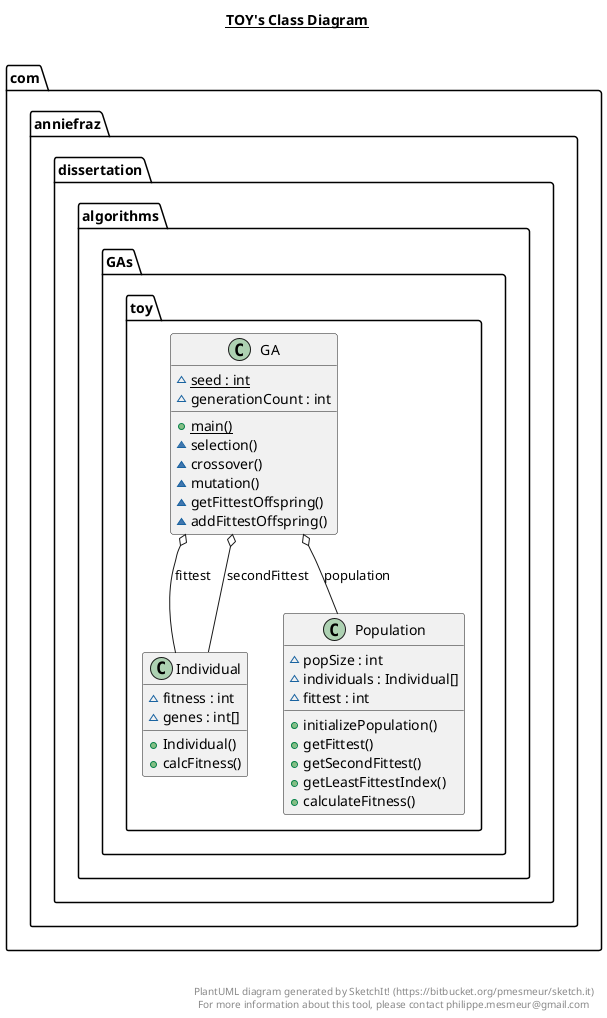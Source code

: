 @startuml

title __TOY's Class Diagram__\n

  package com.anniefraz.dissertation.algorithms.GAs.toy {
    class GA {
        {static} ~ seed : int
        ~ generationCount : int
        {static} + main()
        ~ selection()
        ~ crossover()
        ~ mutation()
        ~ getFittestOffspring()
        ~ addFittestOffspring()
    }
  }
  

  package com.anniefraz.dissertation.algorithms.GAs.toy {
    class Individual {
        ~ fitness : int
        ~ genes : int[]
        + Individual()
        + calcFitness()
    }
  }
  

  package com.anniefraz.dissertation.algorithms.GAs.toy {
    class Population {
        ~ popSize : int
        ~ individuals : Individual[]
        ~ fittest : int
        + initializePopulation()
        + getFittest()
        + getSecondFittest()
        + getLeastFittestIndex()
        + calculateFitness()
    }
  }
  

  GA o-- Population : population
  GA o-- Individual : fittest
  GA o-- Individual : secondFittest


right footer


PlantUML diagram generated by SketchIt! (https://bitbucket.org/pmesmeur/sketch.it)
For more information about this tool, please contact philippe.mesmeur@gmail.com
endfooter

@enduml
